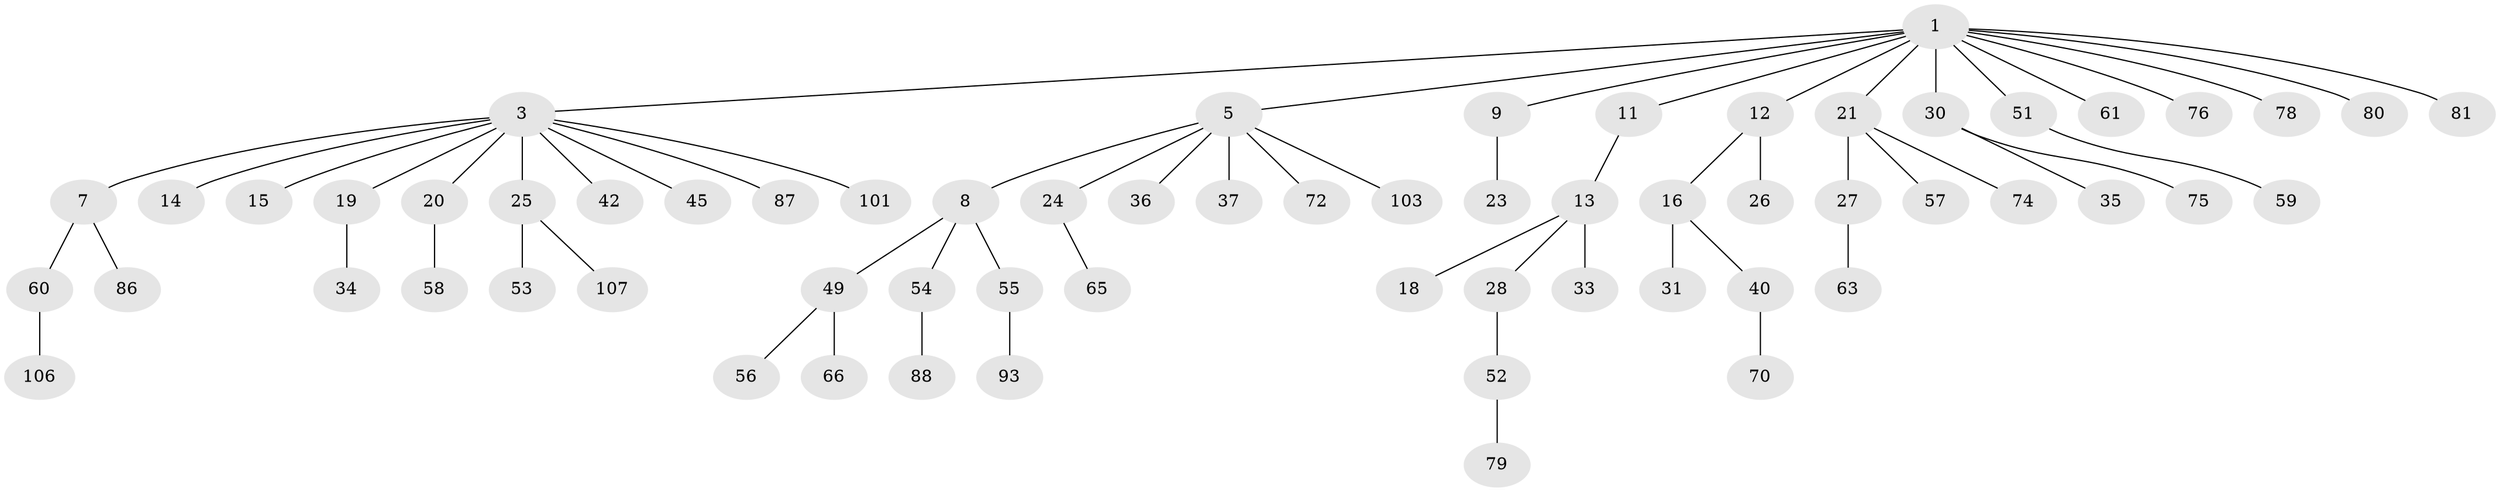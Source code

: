 // original degree distribution, {9: 0.009259259259259259, 6: 0.018518518518518517, 7: 0.018518518518518517, 5: 0.018518518518518517, 4: 0.037037037037037035, 2: 0.2777777777777778, 3: 0.12037037037037036, 1: 0.5}
// Generated by graph-tools (version 1.1) at 2025/19/03/04/25 18:19:12]
// undirected, 64 vertices, 63 edges
graph export_dot {
graph [start="1"]
  node [color=gray90,style=filled];
  1 [super="+2"];
  3 [super="+4"];
  5 [super="+6+46"];
  7 [super="+44"];
  8 [super="+29+10"];
  9;
  11;
  12;
  13 [super="+22"];
  14;
  15;
  16;
  18 [super="+89"];
  19 [super="+50+98+38"];
  20 [super="+85+92+47"];
  21 [super="+39+69+108+91"];
  23;
  24;
  25 [super="+48"];
  26 [super="+62"];
  27;
  28;
  30 [super="+32"];
  31 [super="+41"];
  33;
  34;
  35;
  36;
  37;
  40;
  42 [super="+105"];
  45;
  49;
  51;
  52;
  53;
  54;
  55 [super="+64"];
  56;
  57 [super="+83"];
  58;
  59;
  60;
  61 [super="+67"];
  63;
  65;
  66;
  70;
  72;
  74 [super="+82"];
  75;
  76;
  78;
  79;
  80 [super="+84+94"];
  81;
  86;
  87;
  88;
  93;
  101;
  103;
  106;
  107;
  1 -- 9;
  1 -- 11;
  1 -- 21;
  1 -- 30;
  1 -- 51;
  1 -- 76;
  1 -- 78;
  1 -- 80;
  1 -- 81;
  1 -- 3;
  1 -- 5;
  1 -- 12;
  1 -- 61;
  3 -- 7;
  3 -- 15;
  3 -- 20;
  3 -- 87;
  3 -- 19;
  3 -- 101;
  3 -- 25;
  3 -- 42;
  3 -- 45;
  3 -- 14;
  5 -- 36;
  5 -- 72;
  5 -- 8;
  5 -- 24;
  5 -- 37;
  5 -- 103;
  7 -- 60;
  7 -- 86;
  8 -- 49;
  8 -- 54;
  8 -- 55;
  9 -- 23;
  11 -- 13;
  12 -- 16;
  12 -- 26;
  13 -- 18;
  13 -- 28;
  13 -- 33;
  16 -- 31;
  16 -- 40;
  19 -- 34;
  20 -- 58;
  21 -- 27;
  21 -- 57;
  21 -- 74;
  24 -- 65;
  25 -- 53;
  25 -- 107;
  27 -- 63;
  28 -- 52;
  30 -- 75;
  30 -- 35;
  40 -- 70;
  49 -- 56;
  49 -- 66;
  51 -- 59;
  52 -- 79;
  54 -- 88;
  55 -- 93;
  60 -- 106;
}
